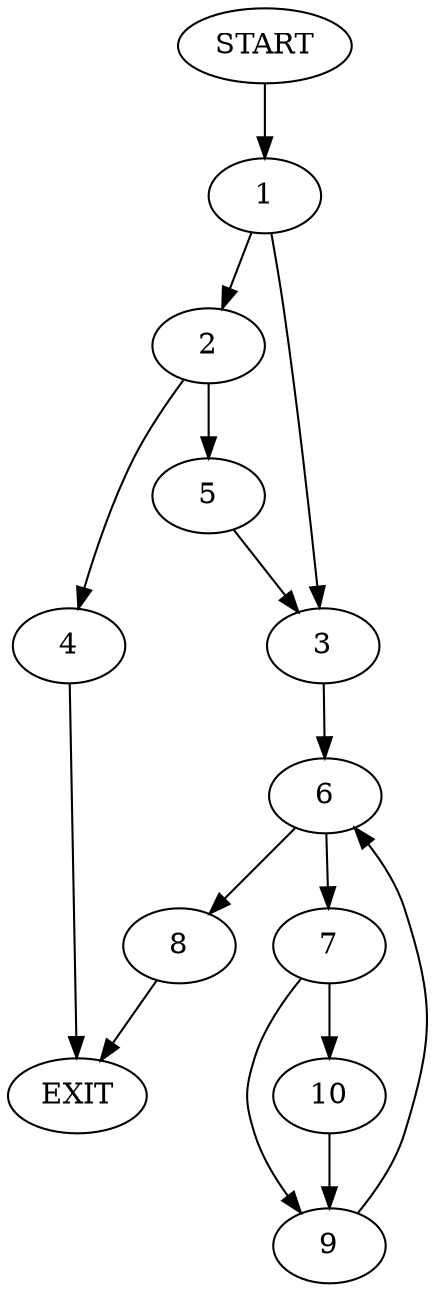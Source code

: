digraph {
0 [label="START"]
11 [label="EXIT"]
0 -> 1
1 -> 2
1 -> 3
2 -> 4
2 -> 5
3 -> 6
4 -> 11
5 -> 3
6 -> 7
6 -> 8
7 -> 9
7 -> 10
8 -> 11
9 -> 6
10 -> 9
}
